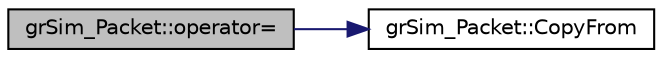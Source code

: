 digraph "grSim_Packet::operator="
{
 // INTERACTIVE_SVG=YES
  edge [fontname="Helvetica",fontsize="10",labelfontname="Helvetica",labelfontsize="10"];
  node [fontname="Helvetica",fontsize="10",shape=record];
  rankdir="LR";
  Node1 [label="grSim_Packet::operator=",height=0.2,width=0.4,color="black", fillcolor="grey75", style="filled", fontcolor="black"];
  Node1 -> Node2 [color="midnightblue",fontsize="10",style="solid",fontname="Helvetica"];
  Node2 [label="grSim_Packet::CopyFrom",height=0.2,width=0.4,color="black", fillcolor="white", style="filled",URL="$d3/db5/classgr_sim___packet.html#accc7b4a6581ca9ed7bfef2822be5005c"];
}
